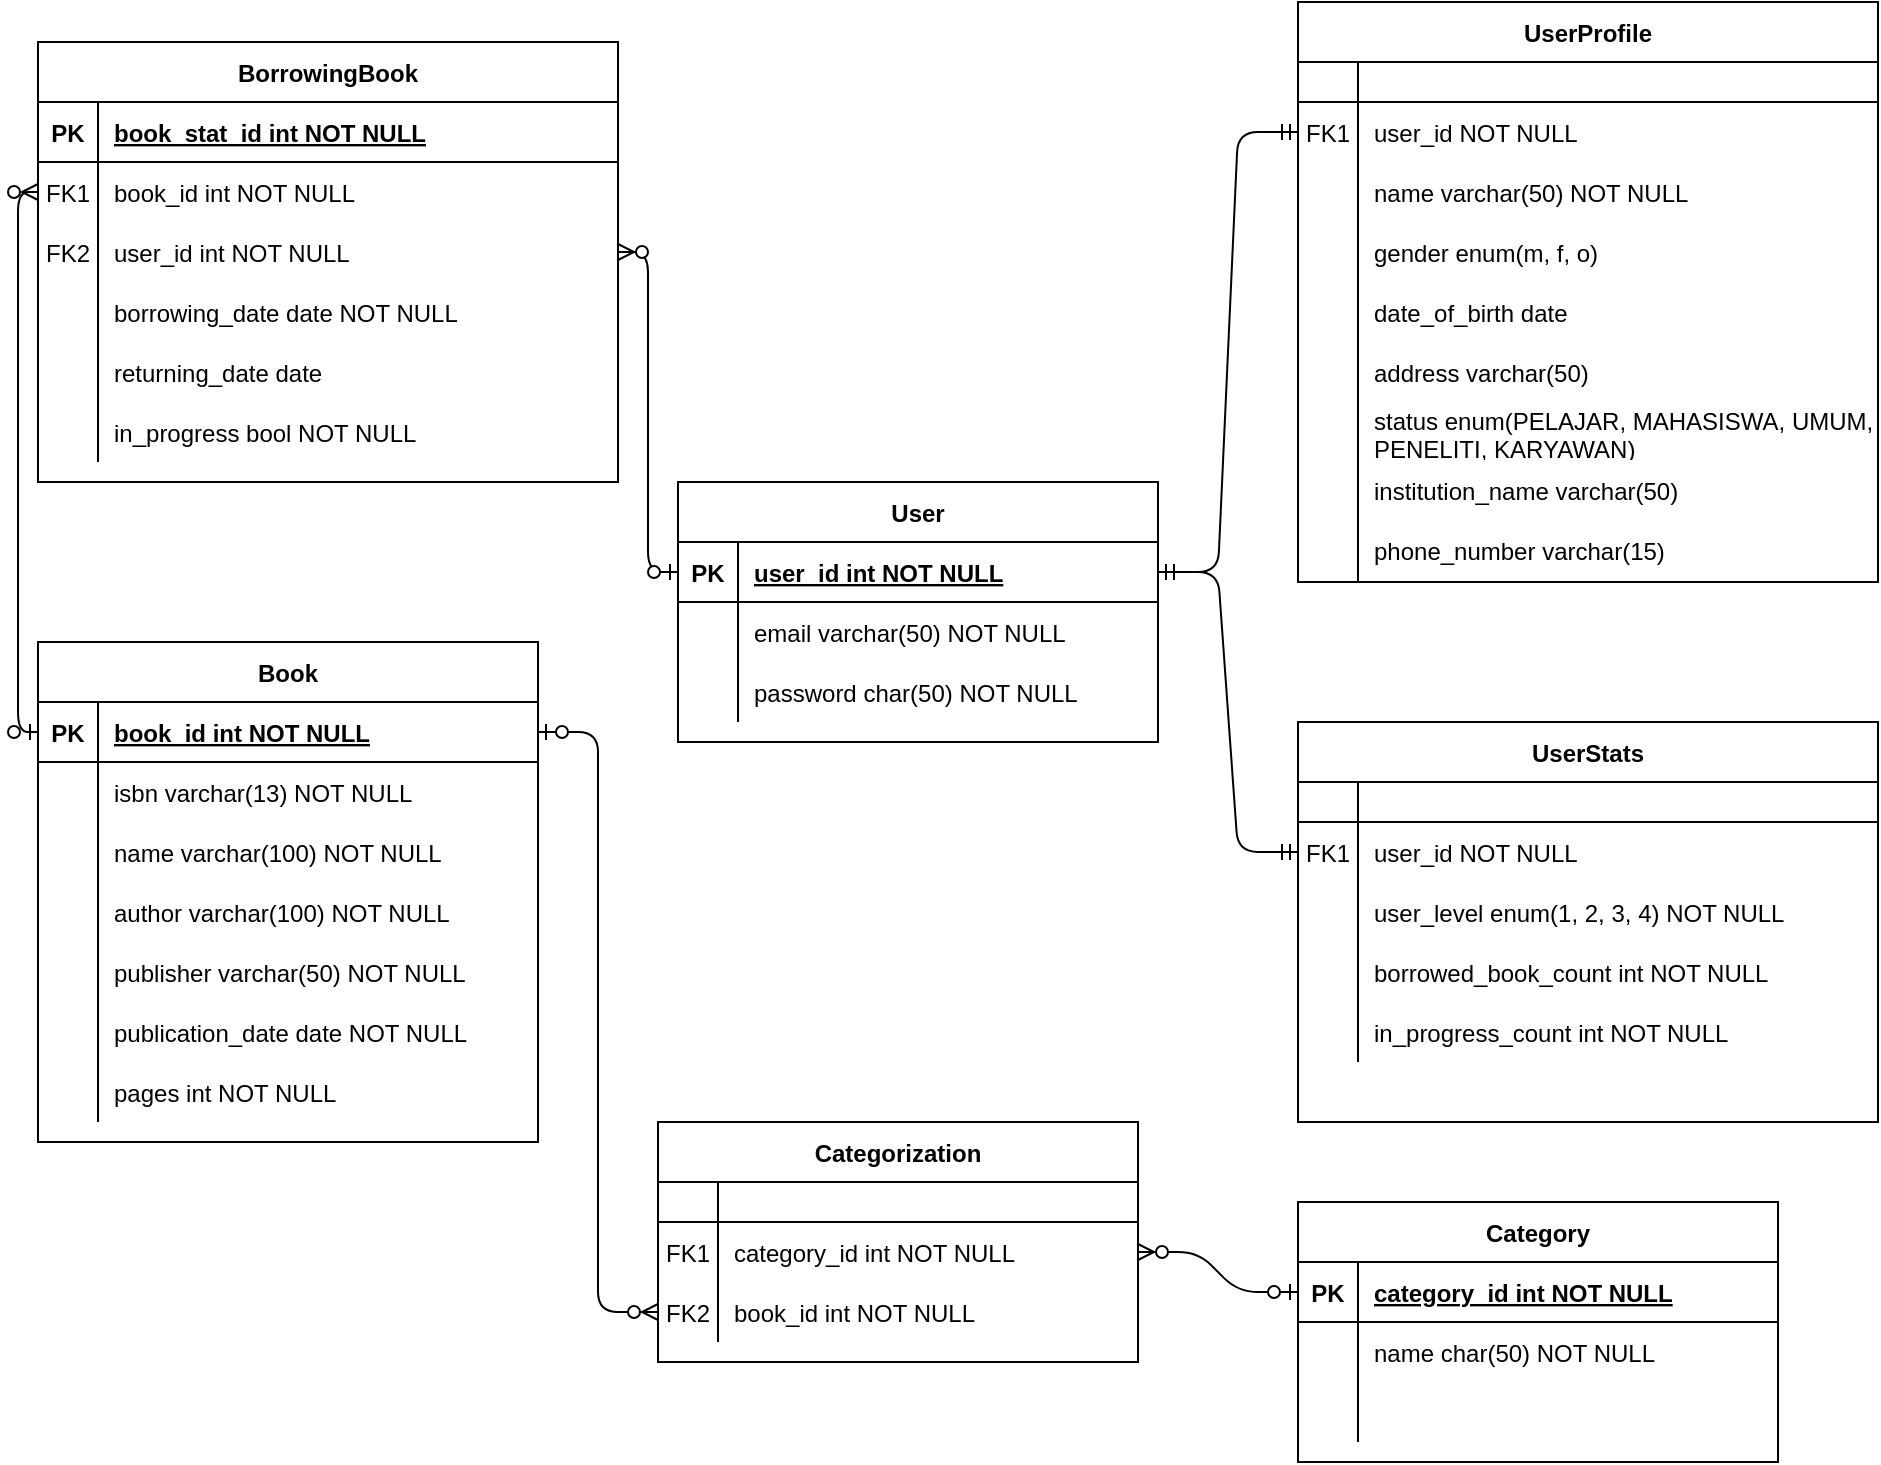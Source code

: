 <mxfile version="15.4.0" type="device"><diagram id="R2lEEEUBdFMjLlhIrx00" name="Page-1"><mxGraphModel dx="1150" dy="853" grid="1" gridSize="10" guides="1" tooltips="1" connect="1" arrows="1" fold="1" page="1" pageScale="1" pageWidth="850" pageHeight="1100" math="0" shadow="0" extFonts="Permanent Marker^https://fonts.googleapis.com/css?family=Permanent+Marker"><root><mxCell id="0"/><mxCell id="1" parent="0"/><mxCell id="C-vyLk0tnHw3VtMMgP7b-2" value="Book" style="shape=table;startSize=30;container=1;collapsible=1;childLayout=tableLayout;fixedRows=1;rowLines=0;fontStyle=1;align=center;resizeLast=1;" parent="1" vertex="1"><mxGeometry x="50" y="360" width="250" height="250" as="geometry"/></mxCell><mxCell id="C-vyLk0tnHw3VtMMgP7b-3" value="" style="shape=partialRectangle;collapsible=0;dropTarget=0;pointerEvents=0;fillColor=none;points=[[0,0.5],[1,0.5]];portConstraint=eastwest;top=0;left=0;right=0;bottom=1;" parent="C-vyLk0tnHw3VtMMgP7b-2" vertex="1"><mxGeometry y="30" width="250" height="30" as="geometry"/></mxCell><mxCell id="C-vyLk0tnHw3VtMMgP7b-4" value="PK" style="shape=partialRectangle;overflow=hidden;connectable=0;fillColor=none;top=0;left=0;bottom=0;right=0;fontStyle=1;" parent="C-vyLk0tnHw3VtMMgP7b-3" vertex="1"><mxGeometry width="30" height="30" as="geometry"/></mxCell><mxCell id="C-vyLk0tnHw3VtMMgP7b-5" value="book_id int NOT NULL " style="shape=partialRectangle;overflow=hidden;connectable=0;fillColor=none;top=0;left=0;bottom=0;right=0;align=left;spacingLeft=6;fontStyle=5;" parent="C-vyLk0tnHw3VtMMgP7b-3" vertex="1"><mxGeometry x="30" width="220" height="30" as="geometry"/></mxCell><mxCell id="C-vyLk0tnHw3VtMMgP7b-6" value="" style="shape=partialRectangle;collapsible=0;dropTarget=0;pointerEvents=0;fillColor=none;points=[[0,0.5],[1,0.5]];portConstraint=eastwest;top=0;left=0;right=0;bottom=0;" parent="C-vyLk0tnHw3VtMMgP7b-2" vertex="1"><mxGeometry y="60" width="250" height="30" as="geometry"/></mxCell><mxCell id="C-vyLk0tnHw3VtMMgP7b-7" value="" style="shape=partialRectangle;overflow=hidden;connectable=0;fillColor=none;top=0;left=0;bottom=0;right=0;" parent="C-vyLk0tnHw3VtMMgP7b-6" vertex="1"><mxGeometry width="30" height="30" as="geometry"/></mxCell><mxCell id="C-vyLk0tnHw3VtMMgP7b-8" value="isbn varchar(13) NOT NULL" style="shape=partialRectangle;overflow=hidden;connectable=0;fillColor=none;top=0;left=0;bottom=0;right=0;align=left;spacingLeft=6;" parent="C-vyLk0tnHw3VtMMgP7b-6" vertex="1"><mxGeometry x="30" width="220" height="30" as="geometry"/></mxCell><mxCell id="C-vyLk0tnHw3VtMMgP7b-9" value="" style="shape=partialRectangle;collapsible=0;dropTarget=0;pointerEvents=0;fillColor=none;points=[[0,0.5],[1,0.5]];portConstraint=eastwest;top=0;left=0;right=0;bottom=0;" parent="C-vyLk0tnHw3VtMMgP7b-2" vertex="1"><mxGeometry y="90" width="250" height="30" as="geometry"/></mxCell><mxCell id="C-vyLk0tnHw3VtMMgP7b-10" value="" style="shape=partialRectangle;overflow=hidden;connectable=0;fillColor=none;top=0;left=0;bottom=0;right=0;" parent="C-vyLk0tnHw3VtMMgP7b-9" vertex="1"><mxGeometry width="30" height="30" as="geometry"/></mxCell><mxCell id="C-vyLk0tnHw3VtMMgP7b-11" value="name varchar(100) NOT NULL" style="shape=partialRectangle;overflow=hidden;connectable=0;fillColor=none;top=0;left=0;bottom=0;right=0;align=left;spacingLeft=6;" parent="C-vyLk0tnHw3VtMMgP7b-9" vertex="1"><mxGeometry x="30" width="220" height="30" as="geometry"/></mxCell><mxCell id="uxyhOm8NF-rPEMLuehHi-76" value="" style="shape=partialRectangle;collapsible=0;dropTarget=0;pointerEvents=0;fillColor=none;points=[[0,0.5],[1,0.5]];portConstraint=eastwest;top=0;left=0;right=0;bottom=0;" parent="C-vyLk0tnHw3VtMMgP7b-2" vertex="1"><mxGeometry y="120" width="250" height="30" as="geometry"/></mxCell><mxCell id="uxyhOm8NF-rPEMLuehHi-77" value="" style="shape=partialRectangle;overflow=hidden;connectable=0;fillColor=none;top=0;left=0;bottom=0;right=0;" parent="uxyhOm8NF-rPEMLuehHi-76" vertex="1"><mxGeometry width="30" height="30" as="geometry"/></mxCell><mxCell id="uxyhOm8NF-rPEMLuehHi-78" value="author varchar(100) NOT NULL" style="shape=partialRectangle;overflow=hidden;connectable=0;fillColor=none;top=0;left=0;bottom=0;right=0;align=left;spacingLeft=6;" parent="uxyhOm8NF-rPEMLuehHi-76" vertex="1"><mxGeometry x="30" width="220" height="30" as="geometry"/></mxCell><mxCell id="uxyhOm8NF-rPEMLuehHi-79" value="" style="shape=partialRectangle;collapsible=0;dropTarget=0;pointerEvents=0;fillColor=none;points=[[0,0.5],[1,0.5]];portConstraint=eastwest;top=0;left=0;right=0;bottom=0;" parent="C-vyLk0tnHw3VtMMgP7b-2" vertex="1"><mxGeometry y="150" width="250" height="30" as="geometry"/></mxCell><mxCell id="uxyhOm8NF-rPEMLuehHi-80" value="" style="shape=partialRectangle;overflow=hidden;connectable=0;fillColor=none;top=0;left=0;bottom=0;right=0;" parent="uxyhOm8NF-rPEMLuehHi-79" vertex="1"><mxGeometry width="30" height="30" as="geometry"/></mxCell><mxCell id="uxyhOm8NF-rPEMLuehHi-81" value="publisher varchar(50) NOT NULL" style="shape=partialRectangle;overflow=hidden;connectable=0;fillColor=none;top=0;left=0;bottom=0;right=0;align=left;spacingLeft=6;" parent="uxyhOm8NF-rPEMLuehHi-79" vertex="1"><mxGeometry x="30" width="220" height="30" as="geometry"/></mxCell><mxCell id="uxyhOm8NF-rPEMLuehHi-82" value="" style="shape=partialRectangle;collapsible=0;dropTarget=0;pointerEvents=0;fillColor=none;points=[[0,0.5],[1,0.5]];portConstraint=eastwest;top=0;left=0;right=0;bottom=0;" parent="C-vyLk0tnHw3VtMMgP7b-2" vertex="1"><mxGeometry y="180" width="250" height="30" as="geometry"/></mxCell><mxCell id="uxyhOm8NF-rPEMLuehHi-83" value="" style="shape=partialRectangle;overflow=hidden;connectable=0;fillColor=none;top=0;left=0;bottom=0;right=0;" parent="uxyhOm8NF-rPEMLuehHi-82" vertex="1"><mxGeometry width="30" height="30" as="geometry"/></mxCell><mxCell id="uxyhOm8NF-rPEMLuehHi-84" value="publication_date date NOT NULL" style="shape=partialRectangle;overflow=hidden;connectable=0;fillColor=none;top=0;left=0;bottom=0;right=0;align=left;spacingLeft=6;" parent="uxyhOm8NF-rPEMLuehHi-82" vertex="1"><mxGeometry x="30" width="220" height="30" as="geometry"/></mxCell><mxCell id="uxyhOm8NF-rPEMLuehHi-85" value="" style="shape=partialRectangle;collapsible=0;dropTarget=0;pointerEvents=0;fillColor=none;points=[[0,0.5],[1,0.5]];portConstraint=eastwest;top=0;left=0;right=0;bottom=0;" parent="C-vyLk0tnHw3VtMMgP7b-2" vertex="1"><mxGeometry y="210" width="250" height="30" as="geometry"/></mxCell><mxCell id="uxyhOm8NF-rPEMLuehHi-86" value="" style="shape=partialRectangle;overflow=hidden;connectable=0;fillColor=none;top=0;left=0;bottom=0;right=0;" parent="uxyhOm8NF-rPEMLuehHi-85" vertex="1"><mxGeometry width="30" height="30" as="geometry"/></mxCell><mxCell id="uxyhOm8NF-rPEMLuehHi-87" value="pages int NOT NULL" style="shape=partialRectangle;overflow=hidden;connectable=0;fillColor=none;top=0;left=0;bottom=0;right=0;align=left;spacingLeft=6;" parent="uxyhOm8NF-rPEMLuehHi-85" vertex="1"><mxGeometry x="30" width="220" height="30" as="geometry"/></mxCell><mxCell id="C-vyLk0tnHw3VtMMgP7b-23" value="UserProfile" style="shape=table;startSize=30;container=1;collapsible=1;childLayout=tableLayout;fixedRows=1;rowLines=0;fontStyle=1;align=center;resizeLast=1;" parent="1" vertex="1"><mxGeometry x="680" y="40" width="290" height="290" as="geometry"/></mxCell><mxCell id="C-vyLk0tnHw3VtMMgP7b-24" value="" style="shape=partialRectangle;collapsible=0;dropTarget=0;pointerEvents=0;fillColor=none;points=[[0,0.5],[1,0.5]];portConstraint=eastwest;top=0;left=0;right=0;bottom=1;" parent="C-vyLk0tnHw3VtMMgP7b-23" vertex="1"><mxGeometry y="30" width="290" height="20" as="geometry"/></mxCell><mxCell id="C-vyLk0tnHw3VtMMgP7b-25" value="" style="shape=partialRectangle;overflow=hidden;connectable=0;fillColor=none;top=0;left=0;bottom=0;right=0;fontStyle=1;" parent="C-vyLk0tnHw3VtMMgP7b-24" vertex="1"><mxGeometry width="30" height="20" as="geometry"/></mxCell><mxCell id="C-vyLk0tnHw3VtMMgP7b-26" value="" style="shape=partialRectangle;overflow=hidden;connectable=0;fillColor=none;top=0;left=0;bottom=0;right=0;align=left;spacingLeft=6;fontStyle=5;shadow=0;" parent="C-vyLk0tnHw3VtMMgP7b-24" vertex="1"><mxGeometry x="30" width="260" height="20" as="geometry"/></mxCell><mxCell id="uxyhOm8NF-rPEMLuehHi-24" value="" style="shape=partialRectangle;collapsible=0;dropTarget=0;pointerEvents=0;fillColor=none;points=[[0,0.5],[1,0.5]];portConstraint=eastwest;top=0;left=0;right=0;bottom=0;" parent="C-vyLk0tnHw3VtMMgP7b-23" vertex="1"><mxGeometry y="50" width="290" height="30" as="geometry"/></mxCell><mxCell id="uxyhOm8NF-rPEMLuehHi-25" value="FK1" style="shape=partialRectangle;overflow=hidden;connectable=0;fillColor=none;top=0;left=0;bottom=0;right=0;" parent="uxyhOm8NF-rPEMLuehHi-24" vertex="1"><mxGeometry width="30" height="30" as="geometry"/></mxCell><mxCell id="uxyhOm8NF-rPEMLuehHi-26" value="user_id NOT NULL" style="shape=partialRectangle;overflow=hidden;connectable=0;fillColor=none;top=0;left=0;bottom=0;right=0;align=left;spacingLeft=6;" parent="uxyhOm8NF-rPEMLuehHi-24" vertex="1"><mxGeometry x="30" width="260" height="30" as="geometry"/></mxCell><mxCell id="C-vyLk0tnHw3VtMMgP7b-27" value="" style="shape=partialRectangle;collapsible=0;dropTarget=0;pointerEvents=0;fillColor=none;points=[[0,0.5],[1,0.5]];portConstraint=eastwest;top=0;left=0;right=0;bottom=0;" parent="C-vyLk0tnHw3VtMMgP7b-23" vertex="1"><mxGeometry y="80" width="290" height="30" as="geometry"/></mxCell><mxCell id="C-vyLk0tnHw3VtMMgP7b-28" value="" style="shape=partialRectangle;overflow=hidden;connectable=0;fillColor=none;top=0;left=0;bottom=0;right=0;" parent="C-vyLk0tnHw3VtMMgP7b-27" vertex="1"><mxGeometry width="30" height="30" as="geometry"/></mxCell><mxCell id="C-vyLk0tnHw3VtMMgP7b-29" value="name varchar(50) NOT NULL" style="shape=partialRectangle;overflow=hidden;connectable=0;fillColor=none;top=0;left=0;bottom=0;right=0;align=left;spacingLeft=6;" parent="C-vyLk0tnHw3VtMMgP7b-27" vertex="1"><mxGeometry x="30" width="260" height="30" as="geometry"/></mxCell><mxCell id="uxyhOm8NF-rPEMLuehHi-1" value="" style="shape=partialRectangle;collapsible=0;dropTarget=0;pointerEvents=0;fillColor=none;points=[[0,0.5],[1,0.5]];portConstraint=eastwest;top=0;left=0;right=0;bottom=0;" parent="C-vyLk0tnHw3VtMMgP7b-23" vertex="1"><mxGeometry y="110" width="290" height="30" as="geometry"/></mxCell><mxCell id="uxyhOm8NF-rPEMLuehHi-2" value="" style="shape=partialRectangle;overflow=hidden;connectable=0;fillColor=none;top=0;left=0;bottom=0;right=0;" parent="uxyhOm8NF-rPEMLuehHi-1" vertex="1"><mxGeometry width="30" height="30" as="geometry"/></mxCell><mxCell id="uxyhOm8NF-rPEMLuehHi-3" value="gender enum(m, f, o)" style="shape=partialRectangle;overflow=hidden;connectable=0;fillColor=none;top=0;left=0;bottom=0;right=0;align=left;spacingLeft=6;" parent="uxyhOm8NF-rPEMLuehHi-1" vertex="1"><mxGeometry x="30" width="260" height="30" as="geometry"/></mxCell><mxCell id="uxyhOm8NF-rPEMLuehHi-27" value="" style="shape=partialRectangle;collapsible=0;dropTarget=0;pointerEvents=0;fillColor=none;points=[[0,0.5],[1,0.5]];portConstraint=eastwest;top=0;left=0;right=0;bottom=0;" parent="C-vyLk0tnHw3VtMMgP7b-23" vertex="1"><mxGeometry y="140" width="290" height="30" as="geometry"/></mxCell><mxCell id="uxyhOm8NF-rPEMLuehHi-28" value="" style="shape=partialRectangle;overflow=hidden;connectable=0;fillColor=none;top=0;left=0;bottom=0;right=0;" parent="uxyhOm8NF-rPEMLuehHi-27" vertex="1"><mxGeometry width="30" height="30" as="geometry"/></mxCell><mxCell id="uxyhOm8NF-rPEMLuehHi-29" value="date_of_birth date" style="shape=partialRectangle;overflow=hidden;connectable=0;fillColor=none;top=0;left=0;bottom=0;right=0;align=left;spacingLeft=6;" parent="uxyhOm8NF-rPEMLuehHi-27" vertex="1"><mxGeometry x="30" width="260" height="30" as="geometry"/></mxCell><mxCell id="uxyhOm8NF-rPEMLuehHi-30" value="" style="shape=partialRectangle;collapsible=0;dropTarget=0;pointerEvents=0;fillColor=none;points=[[0,0.5],[1,0.5]];portConstraint=eastwest;top=0;left=0;right=0;bottom=0;" parent="C-vyLk0tnHw3VtMMgP7b-23" vertex="1"><mxGeometry y="170" width="290" height="30" as="geometry"/></mxCell><mxCell id="uxyhOm8NF-rPEMLuehHi-31" value="" style="shape=partialRectangle;overflow=hidden;connectable=0;fillColor=none;top=0;left=0;bottom=0;right=0;" parent="uxyhOm8NF-rPEMLuehHi-30" vertex="1"><mxGeometry width="30" height="30" as="geometry"/></mxCell><mxCell id="uxyhOm8NF-rPEMLuehHi-32" value="address varchar(50)" style="shape=partialRectangle;overflow=hidden;connectable=0;fillColor=none;top=0;left=0;bottom=0;right=0;align=left;spacingLeft=6;" parent="uxyhOm8NF-rPEMLuehHi-30" vertex="1"><mxGeometry x="30" width="260" height="30" as="geometry"/></mxCell><mxCell id="hmpjGtrumHLrnvDouR7j-2" value="" style="shape=partialRectangle;collapsible=0;dropTarget=0;pointerEvents=0;fillColor=none;points=[[0,0.5],[1,0.5]];portConstraint=eastwest;top=0;left=0;right=0;bottom=0;" parent="C-vyLk0tnHw3VtMMgP7b-23" vertex="1"><mxGeometry y="200" width="290" height="30" as="geometry"/></mxCell><mxCell id="hmpjGtrumHLrnvDouR7j-3" value="" style="shape=partialRectangle;overflow=hidden;connectable=0;fillColor=none;top=0;left=0;bottom=0;right=0;" parent="hmpjGtrumHLrnvDouR7j-2" vertex="1"><mxGeometry width="30" height="30" as="geometry"/></mxCell><mxCell id="hmpjGtrumHLrnvDouR7j-4" value="status enum(PELAJAR, MAHASISWA, UMUM, PENELITI, KARYAWAN)" style="shape=partialRectangle;overflow=hidden;connectable=0;fillColor=none;top=0;left=0;bottom=0;right=0;align=left;spacingLeft=6;whiteSpace=wrap;" parent="hmpjGtrumHLrnvDouR7j-2" vertex="1"><mxGeometry x="30" width="260" height="30" as="geometry"/></mxCell><mxCell id="hmpjGtrumHLrnvDouR7j-5" value="" style="shape=partialRectangle;collapsible=0;dropTarget=0;pointerEvents=0;fillColor=none;points=[[0,0.5],[1,0.5]];portConstraint=eastwest;top=0;left=0;right=0;bottom=0;" parent="C-vyLk0tnHw3VtMMgP7b-23" vertex="1"><mxGeometry y="230" width="290" height="30" as="geometry"/></mxCell><mxCell id="hmpjGtrumHLrnvDouR7j-6" value="" style="shape=partialRectangle;overflow=hidden;connectable=0;fillColor=none;top=0;left=0;bottom=0;right=0;" parent="hmpjGtrumHLrnvDouR7j-5" vertex="1"><mxGeometry width="30" height="30" as="geometry"/></mxCell><mxCell id="hmpjGtrumHLrnvDouR7j-7" value="institution_name varchar(50)" style="shape=partialRectangle;overflow=hidden;connectable=0;fillColor=none;top=0;left=0;bottom=0;right=0;align=left;spacingLeft=6;whiteSpace=wrap;" parent="hmpjGtrumHLrnvDouR7j-5" vertex="1"><mxGeometry x="30" width="260" height="30" as="geometry"/></mxCell><mxCell id="hmpjGtrumHLrnvDouR7j-8" value="" style="shape=partialRectangle;collapsible=0;dropTarget=0;pointerEvents=0;fillColor=none;points=[[0,0.5],[1,0.5]];portConstraint=eastwest;top=0;left=0;right=0;bottom=0;" parent="C-vyLk0tnHw3VtMMgP7b-23" vertex="1"><mxGeometry y="260" width="290" height="30" as="geometry"/></mxCell><mxCell id="hmpjGtrumHLrnvDouR7j-9" value="" style="shape=partialRectangle;overflow=hidden;connectable=0;fillColor=none;top=0;left=0;bottom=0;right=0;" parent="hmpjGtrumHLrnvDouR7j-8" vertex="1"><mxGeometry width="30" height="30" as="geometry"/></mxCell><mxCell id="hmpjGtrumHLrnvDouR7j-10" value="phone_number varchar(15)" style="shape=partialRectangle;overflow=hidden;connectable=0;fillColor=none;top=0;left=0;bottom=0;right=0;align=left;spacingLeft=6;whiteSpace=wrap;" parent="hmpjGtrumHLrnvDouR7j-8" vertex="1"><mxGeometry x="30" width="260" height="30" as="geometry"/></mxCell><mxCell id="uxyhOm8NF-rPEMLuehHi-4" value="UserStats" style="shape=table;startSize=30;container=1;collapsible=1;childLayout=tableLayout;fixedRows=1;rowLines=0;fontStyle=1;align=center;resizeLast=1;" parent="1" vertex="1"><mxGeometry x="680" y="400" width="290" height="200" as="geometry"/></mxCell><mxCell id="uxyhOm8NF-rPEMLuehHi-5" value="" style="shape=partialRectangle;collapsible=0;dropTarget=0;pointerEvents=0;fillColor=none;points=[[0,0.5],[1,0.5]];portConstraint=eastwest;top=0;left=0;right=0;bottom=1;" parent="uxyhOm8NF-rPEMLuehHi-4" vertex="1"><mxGeometry y="30" width="290" height="20" as="geometry"/></mxCell><mxCell id="uxyhOm8NF-rPEMLuehHi-6" value="" style="shape=partialRectangle;overflow=hidden;connectable=0;fillColor=none;top=0;left=0;bottom=0;right=0;fontStyle=1;" parent="uxyhOm8NF-rPEMLuehHi-5" vertex="1"><mxGeometry width="30" height="20" as="geometry"><mxRectangle width="30" height="20" as="alternateBounds"/></mxGeometry></mxCell><mxCell id="uxyhOm8NF-rPEMLuehHi-7" value="" style="shape=partialRectangle;overflow=hidden;connectable=0;fillColor=none;top=0;left=0;bottom=0;right=0;align=left;spacingLeft=6;fontStyle=5;" parent="uxyhOm8NF-rPEMLuehHi-5" vertex="1"><mxGeometry x="30" width="260" height="20" as="geometry"><mxRectangle width="260" height="20" as="alternateBounds"/></mxGeometry></mxCell><mxCell id="uxyhOm8NF-rPEMLuehHi-39" value="" style="shape=partialRectangle;collapsible=0;dropTarget=0;pointerEvents=0;fillColor=none;points=[[0,0.5],[1,0.5]];portConstraint=eastwest;top=0;left=0;right=0;bottom=0;" parent="uxyhOm8NF-rPEMLuehHi-4" vertex="1"><mxGeometry y="50" width="290" height="30" as="geometry"/></mxCell><mxCell id="uxyhOm8NF-rPEMLuehHi-40" value="FK1" style="shape=partialRectangle;overflow=hidden;connectable=0;fillColor=none;top=0;left=0;bottom=0;right=0;" parent="uxyhOm8NF-rPEMLuehHi-39" vertex="1"><mxGeometry width="30" height="30" as="geometry"><mxRectangle width="30" height="30" as="alternateBounds"/></mxGeometry></mxCell><mxCell id="uxyhOm8NF-rPEMLuehHi-41" value="user_id NOT NULL" style="shape=partialRectangle;overflow=hidden;connectable=0;fillColor=none;top=0;left=0;bottom=0;right=0;align=left;spacingLeft=6;" parent="uxyhOm8NF-rPEMLuehHi-39" vertex="1"><mxGeometry x="30" width="260" height="30" as="geometry"><mxRectangle width="260" height="30" as="alternateBounds"/></mxGeometry></mxCell><mxCell id="uxyhOm8NF-rPEMLuehHi-11" value="" style="shape=partialRectangle;collapsible=0;dropTarget=0;pointerEvents=0;fillColor=none;points=[[0,0.5],[1,0.5]];portConstraint=eastwest;top=0;left=0;right=0;bottom=0;" parent="uxyhOm8NF-rPEMLuehHi-4" vertex="1"><mxGeometry y="80" width="290" height="30" as="geometry"/></mxCell><mxCell id="uxyhOm8NF-rPEMLuehHi-12" value="" style="shape=partialRectangle;overflow=hidden;connectable=0;fillColor=none;top=0;left=0;bottom=0;right=0;" parent="uxyhOm8NF-rPEMLuehHi-11" vertex="1"><mxGeometry width="30" height="30" as="geometry"><mxRectangle width="30" height="30" as="alternateBounds"/></mxGeometry></mxCell><mxCell id="uxyhOm8NF-rPEMLuehHi-13" value="user_level enum(1, 2, 3, 4) NOT NULL" style="shape=partialRectangle;overflow=hidden;connectable=0;fillColor=none;top=0;left=0;bottom=0;right=0;align=left;spacingLeft=6;" parent="uxyhOm8NF-rPEMLuehHi-11" vertex="1"><mxGeometry x="30" width="260" height="30" as="geometry"><mxRectangle width="260" height="30" as="alternateBounds"/></mxGeometry></mxCell><mxCell id="uxyhOm8NF-rPEMLuehHi-42" value="" style="shape=partialRectangle;collapsible=0;dropTarget=0;pointerEvents=0;fillColor=none;points=[[0,0.5],[1,0.5]];portConstraint=eastwest;top=0;left=0;right=0;bottom=0;" parent="uxyhOm8NF-rPEMLuehHi-4" vertex="1"><mxGeometry y="110" width="290" height="30" as="geometry"/></mxCell><mxCell id="uxyhOm8NF-rPEMLuehHi-43" value="" style="shape=partialRectangle;overflow=hidden;connectable=0;fillColor=none;top=0;left=0;bottom=0;right=0;" parent="uxyhOm8NF-rPEMLuehHi-42" vertex="1"><mxGeometry width="30" height="30" as="geometry"><mxRectangle width="30" height="30" as="alternateBounds"/></mxGeometry></mxCell><mxCell id="uxyhOm8NF-rPEMLuehHi-44" value="borrowed_book_count int NOT NULL" style="shape=partialRectangle;overflow=hidden;connectable=0;fillColor=none;top=0;left=0;bottom=0;right=0;align=left;spacingLeft=6;" parent="uxyhOm8NF-rPEMLuehHi-42" vertex="1"><mxGeometry x="30" width="260" height="30" as="geometry"><mxRectangle width="260" height="30" as="alternateBounds"/></mxGeometry></mxCell><mxCell id="kzhQnNyP81As8P9qI8S0-5" value="" style="shape=partialRectangle;collapsible=0;dropTarget=0;pointerEvents=0;fillColor=none;points=[[0,0.5],[1,0.5]];portConstraint=eastwest;top=0;left=0;right=0;bottom=0;" vertex="1" parent="uxyhOm8NF-rPEMLuehHi-4"><mxGeometry y="140" width="290" height="30" as="geometry"/></mxCell><mxCell id="kzhQnNyP81As8P9qI8S0-6" value="" style="shape=partialRectangle;overflow=hidden;connectable=0;fillColor=none;top=0;left=0;bottom=0;right=0;" vertex="1" parent="kzhQnNyP81As8P9qI8S0-5"><mxGeometry width="30" height="30" as="geometry"><mxRectangle width="30" height="30" as="alternateBounds"/></mxGeometry></mxCell><mxCell id="kzhQnNyP81As8P9qI8S0-7" value="in_progress_count int NOT NULL" style="shape=partialRectangle;overflow=hidden;connectable=0;fillColor=none;top=0;left=0;bottom=0;right=0;align=left;spacingLeft=6;" vertex="1" parent="kzhQnNyP81As8P9qI8S0-5"><mxGeometry x="30" width="260" height="30" as="geometry"><mxRectangle width="260" height="30" as="alternateBounds"/></mxGeometry></mxCell><mxCell id="uxyhOm8NF-rPEMLuehHi-14" value="User" style="shape=table;startSize=30;container=1;collapsible=1;childLayout=tableLayout;fixedRows=1;rowLines=0;fontStyle=1;align=center;resizeLast=1;" parent="1" vertex="1"><mxGeometry x="370" y="280" width="240" height="130" as="geometry"/></mxCell><mxCell id="uxyhOm8NF-rPEMLuehHi-15" value="" style="shape=partialRectangle;collapsible=0;dropTarget=0;pointerEvents=0;fillColor=none;points=[[0,0.5],[1,0.5]];portConstraint=eastwest;top=0;left=0;right=0;bottom=1;" parent="uxyhOm8NF-rPEMLuehHi-14" vertex="1"><mxGeometry y="30" width="240" height="30" as="geometry"/></mxCell><mxCell id="uxyhOm8NF-rPEMLuehHi-16" value="PK" style="shape=partialRectangle;overflow=hidden;connectable=0;fillColor=none;top=0;left=0;bottom=0;right=0;fontStyle=1;" parent="uxyhOm8NF-rPEMLuehHi-15" vertex="1"><mxGeometry width="30" height="30" as="geometry"/></mxCell><mxCell id="uxyhOm8NF-rPEMLuehHi-17" value="user_id int NOT NULL " style="shape=partialRectangle;overflow=hidden;connectable=0;fillColor=none;top=0;left=0;bottom=0;right=0;align=left;spacingLeft=6;fontStyle=5;" parent="uxyhOm8NF-rPEMLuehHi-15" vertex="1"><mxGeometry x="30" width="210" height="30" as="geometry"/></mxCell><mxCell id="uxyhOm8NF-rPEMLuehHi-18" value="" style="shape=partialRectangle;collapsible=0;dropTarget=0;pointerEvents=0;fillColor=none;points=[[0,0.5],[1,0.5]];portConstraint=eastwest;top=0;left=0;right=0;bottom=0;" parent="uxyhOm8NF-rPEMLuehHi-14" vertex="1"><mxGeometry y="60" width="240" height="30" as="geometry"/></mxCell><mxCell id="uxyhOm8NF-rPEMLuehHi-19" value="" style="shape=partialRectangle;overflow=hidden;connectable=0;fillColor=none;top=0;left=0;bottom=0;right=0;" parent="uxyhOm8NF-rPEMLuehHi-18" vertex="1"><mxGeometry width="30" height="30" as="geometry"/></mxCell><mxCell id="uxyhOm8NF-rPEMLuehHi-20" value="email varchar(50) NOT NULL" style="shape=partialRectangle;overflow=hidden;connectable=0;fillColor=none;top=0;left=0;bottom=0;right=0;align=left;spacingLeft=6;" parent="uxyhOm8NF-rPEMLuehHi-18" vertex="1"><mxGeometry x="30" width="210" height="30" as="geometry"/></mxCell><mxCell id="uxyhOm8NF-rPEMLuehHi-21" value="" style="shape=partialRectangle;collapsible=0;dropTarget=0;pointerEvents=0;fillColor=none;points=[[0,0.5],[1,0.5]];portConstraint=eastwest;top=0;left=0;right=0;bottom=0;" parent="uxyhOm8NF-rPEMLuehHi-14" vertex="1"><mxGeometry y="90" width="240" height="30" as="geometry"/></mxCell><mxCell id="uxyhOm8NF-rPEMLuehHi-22" value="" style="shape=partialRectangle;overflow=hidden;connectable=0;fillColor=none;top=0;left=0;bottom=0;right=0;" parent="uxyhOm8NF-rPEMLuehHi-21" vertex="1"><mxGeometry width="30" height="30" as="geometry"/></mxCell><mxCell id="uxyhOm8NF-rPEMLuehHi-23" value="password char(50) NOT NULL" style="shape=partialRectangle;overflow=hidden;connectable=0;fillColor=none;top=0;left=0;bottom=0;right=0;align=left;spacingLeft=6;" parent="uxyhOm8NF-rPEMLuehHi-21" vertex="1"><mxGeometry x="30" width="210" height="30" as="geometry"/></mxCell><mxCell id="uxyhOm8NF-rPEMLuehHi-45" value="BorrowingBook" style="shape=table;startSize=30;container=1;collapsible=1;childLayout=tableLayout;fixedRows=1;rowLines=0;fontStyle=1;align=center;resizeLast=1;" parent="1" vertex="1"><mxGeometry x="50" y="60" width="290" height="220" as="geometry"/></mxCell><mxCell id="uxyhOm8NF-rPEMLuehHi-46" value="" style="shape=partialRectangle;collapsible=0;dropTarget=0;pointerEvents=0;fillColor=none;points=[[0,0.5],[1,0.5]];portConstraint=eastwest;top=0;left=0;right=0;bottom=1;" parent="uxyhOm8NF-rPEMLuehHi-45" vertex="1"><mxGeometry y="30" width="290" height="30" as="geometry"/></mxCell><mxCell id="uxyhOm8NF-rPEMLuehHi-47" value="PK" style="shape=partialRectangle;overflow=hidden;connectable=0;fillColor=none;top=0;left=0;bottom=0;right=0;fontStyle=1;" parent="uxyhOm8NF-rPEMLuehHi-46" vertex="1"><mxGeometry width="30" height="30" as="geometry"><mxRectangle width="30" height="30" as="alternateBounds"/></mxGeometry></mxCell><mxCell id="uxyhOm8NF-rPEMLuehHi-48" value="book_stat_id int NOT NULL" style="shape=partialRectangle;overflow=hidden;connectable=0;fillColor=none;top=0;left=0;bottom=0;right=0;align=left;spacingLeft=6;fontStyle=5;" parent="uxyhOm8NF-rPEMLuehHi-46" vertex="1"><mxGeometry x="30" width="260" height="30" as="geometry"><mxRectangle width="260" height="30" as="alternateBounds"/></mxGeometry></mxCell><mxCell id="uxyhOm8NF-rPEMLuehHi-49" value="" style="shape=partialRectangle;collapsible=0;dropTarget=0;pointerEvents=0;fillColor=none;points=[[0,0.5],[1,0.5]];portConstraint=eastwest;top=0;left=0;right=0;bottom=0;" parent="uxyhOm8NF-rPEMLuehHi-45" vertex="1"><mxGeometry y="60" width="290" height="30" as="geometry"/></mxCell><mxCell id="uxyhOm8NF-rPEMLuehHi-50" value="FK1" style="shape=partialRectangle;overflow=hidden;connectable=0;fillColor=none;top=0;left=0;bottom=0;right=0;" parent="uxyhOm8NF-rPEMLuehHi-49" vertex="1"><mxGeometry width="30" height="30" as="geometry"><mxRectangle width="30" height="30" as="alternateBounds"/></mxGeometry></mxCell><mxCell id="uxyhOm8NF-rPEMLuehHi-51" value="book_id int NOT NULL" style="shape=partialRectangle;overflow=hidden;connectable=0;fillColor=none;top=0;left=0;bottom=0;right=0;align=left;spacingLeft=6;" parent="uxyhOm8NF-rPEMLuehHi-49" vertex="1"><mxGeometry x="30" width="260" height="30" as="geometry"><mxRectangle width="260" height="30" as="alternateBounds"/></mxGeometry></mxCell><mxCell id="uxyhOm8NF-rPEMLuehHi-52" value="" style="shape=partialRectangle;collapsible=0;dropTarget=0;pointerEvents=0;fillColor=none;points=[[0,0.5],[1,0.5]];portConstraint=eastwest;top=0;left=0;right=0;bottom=0;" parent="uxyhOm8NF-rPEMLuehHi-45" vertex="1"><mxGeometry y="90" width="290" height="30" as="geometry"/></mxCell><mxCell id="uxyhOm8NF-rPEMLuehHi-53" value="FK2" style="shape=partialRectangle;overflow=hidden;connectable=0;fillColor=none;top=0;left=0;bottom=0;right=0;" parent="uxyhOm8NF-rPEMLuehHi-52" vertex="1"><mxGeometry width="30" height="30" as="geometry"><mxRectangle width="30" height="30" as="alternateBounds"/></mxGeometry></mxCell><mxCell id="uxyhOm8NF-rPEMLuehHi-54" value="user_id int NOT NULL" style="shape=partialRectangle;overflow=hidden;connectable=0;fillColor=none;top=0;left=0;bottom=0;right=0;align=left;spacingLeft=6;" parent="uxyhOm8NF-rPEMLuehHi-52" vertex="1"><mxGeometry x="30" width="260" height="30" as="geometry"><mxRectangle width="260" height="30" as="alternateBounds"/></mxGeometry></mxCell><mxCell id="uxyhOm8NF-rPEMLuehHi-55" value="" style="shape=partialRectangle;collapsible=0;dropTarget=0;pointerEvents=0;fillColor=none;points=[[0,0.5],[1,0.5]];portConstraint=eastwest;top=0;left=0;right=0;bottom=0;" parent="uxyhOm8NF-rPEMLuehHi-45" vertex="1"><mxGeometry y="120" width="290" height="30" as="geometry"/></mxCell><mxCell id="uxyhOm8NF-rPEMLuehHi-56" value="" style="shape=partialRectangle;overflow=hidden;connectable=0;fillColor=none;top=0;left=0;bottom=0;right=0;" parent="uxyhOm8NF-rPEMLuehHi-55" vertex="1"><mxGeometry width="30" height="30" as="geometry"><mxRectangle width="30" height="30" as="alternateBounds"/></mxGeometry></mxCell><mxCell id="uxyhOm8NF-rPEMLuehHi-57" value="borrowing_date date NOT NULL" style="shape=partialRectangle;overflow=hidden;connectable=0;fillColor=none;top=0;left=0;bottom=0;right=0;align=left;spacingLeft=6;" parent="uxyhOm8NF-rPEMLuehHi-55" vertex="1"><mxGeometry x="30" width="260" height="30" as="geometry"><mxRectangle width="260" height="30" as="alternateBounds"/></mxGeometry></mxCell><mxCell id="uxyhOm8NF-rPEMLuehHi-72" value="" style="shape=partialRectangle;collapsible=0;dropTarget=0;pointerEvents=0;fillColor=none;points=[[0,0.5],[1,0.5]];portConstraint=eastwest;top=0;left=0;right=0;bottom=0;" parent="uxyhOm8NF-rPEMLuehHi-45" vertex="1"><mxGeometry y="150" width="290" height="30" as="geometry"/></mxCell><mxCell id="uxyhOm8NF-rPEMLuehHi-73" value="" style="shape=partialRectangle;overflow=hidden;connectable=0;fillColor=none;top=0;left=0;bottom=0;right=0;" parent="uxyhOm8NF-rPEMLuehHi-72" vertex="1"><mxGeometry width="30" height="30" as="geometry"><mxRectangle width="30" height="30" as="alternateBounds"/></mxGeometry></mxCell><mxCell id="uxyhOm8NF-rPEMLuehHi-74" value="returning_date date" style="shape=partialRectangle;overflow=hidden;connectable=0;fillColor=none;top=0;left=0;bottom=0;right=0;align=left;spacingLeft=6;" parent="uxyhOm8NF-rPEMLuehHi-72" vertex="1"><mxGeometry x="30" width="260" height="30" as="geometry"><mxRectangle width="260" height="30" as="alternateBounds"/></mxGeometry></mxCell><mxCell id="kzhQnNyP81As8P9qI8S0-1" value="" style="shape=partialRectangle;collapsible=0;dropTarget=0;pointerEvents=0;fillColor=none;points=[[0,0.5],[1,0.5]];portConstraint=eastwest;top=0;left=0;right=0;bottom=0;" vertex="1" parent="uxyhOm8NF-rPEMLuehHi-45"><mxGeometry y="180" width="290" height="30" as="geometry"/></mxCell><mxCell id="kzhQnNyP81As8P9qI8S0-2" value="" style="shape=partialRectangle;overflow=hidden;connectable=0;fillColor=none;top=0;left=0;bottom=0;right=0;" vertex="1" parent="kzhQnNyP81As8P9qI8S0-1"><mxGeometry width="30" height="30" as="geometry"><mxRectangle width="30" height="30" as="alternateBounds"/></mxGeometry></mxCell><mxCell id="kzhQnNyP81As8P9qI8S0-3" value="in_progress bool NOT NULL" style="shape=partialRectangle;overflow=hidden;connectable=0;fillColor=none;top=0;left=0;bottom=0;right=0;align=left;spacingLeft=6;" vertex="1" parent="kzhQnNyP81As8P9qI8S0-1"><mxGeometry x="30" width="260" height="30" as="geometry"><mxRectangle width="260" height="30" as="alternateBounds"/></mxGeometry></mxCell><mxCell id="uxyhOm8NF-rPEMLuehHi-98" value="" style="edgeStyle=entityRelationEdgeStyle;fontSize=12;html=1;endArrow=ERmandOne;startArrow=ERmandOne;entryX=0;entryY=0.5;entryDx=0;entryDy=0;exitX=1;exitY=0.5;exitDx=0;exitDy=0;" parent="1" source="uxyhOm8NF-rPEMLuehHi-15" target="uxyhOm8NF-rPEMLuehHi-39" edge="1"><mxGeometry width="100" height="100" relative="1" as="geometry"><mxPoint x="530" y="430" as="sourcePoint"/><mxPoint x="630" y="330" as="targetPoint"/></mxGeometry></mxCell><mxCell id="uxyhOm8NF-rPEMLuehHi-99" value="" style="edgeStyle=entityRelationEdgeStyle;fontSize=12;html=1;endArrow=ERmandOne;startArrow=ERmandOne;exitX=1;exitY=0.5;exitDx=0;exitDy=0;" parent="1" source="uxyhOm8NF-rPEMLuehHi-15" target="uxyhOm8NF-rPEMLuehHi-24" edge="1"><mxGeometry width="100" height="100" relative="1" as="geometry"><mxPoint x="530" y="430" as="sourcePoint"/><mxPoint x="630" y="330" as="targetPoint"/></mxGeometry></mxCell><mxCell id="uxyhOm8NF-rPEMLuehHi-100" value="" style="edgeStyle=orthogonalEdgeStyle;fontSize=12;html=1;endArrow=ERzeroToMany;startArrow=ERzeroToOne;exitX=0;exitY=0.5;exitDx=0;exitDy=0;entryX=1;entryY=0.5;entryDx=0;entryDy=0;" parent="1" source="uxyhOm8NF-rPEMLuehHi-15" target="uxyhOm8NF-rPEMLuehHi-52" edge="1"><mxGeometry width="100" height="100" relative="1" as="geometry"><mxPoint x="530" y="430" as="sourcePoint"/><mxPoint x="630" y="330" as="targetPoint"/></mxGeometry></mxCell><mxCell id="uxyhOm8NF-rPEMLuehHi-101" value="" style="edgeStyle=orthogonalEdgeStyle;fontSize=12;html=1;endArrow=ERzeroToMany;startArrow=ERzeroToOne;exitX=0;exitY=0.5;exitDx=0;exitDy=0;entryX=0;entryY=0.5;entryDx=0;entryDy=0;elbow=vertical;" parent="1" source="C-vyLk0tnHw3VtMMgP7b-3" target="uxyhOm8NF-rPEMLuehHi-49" edge="1"><mxGeometry width="100" height="100" relative="1" as="geometry"><mxPoint x="530" y="430" as="sourcePoint"/><mxPoint x="630" y="330" as="targetPoint"/></mxGeometry></mxCell><mxCell id="uxyhOm8NF-rPEMLuehHi-102" value="Category" style="shape=table;startSize=30;container=1;collapsible=1;childLayout=tableLayout;fixedRows=1;rowLines=0;fontStyle=1;align=center;resizeLast=1;" parent="1" vertex="1"><mxGeometry x="680" y="640" width="240" height="130" as="geometry"/></mxCell><mxCell id="uxyhOm8NF-rPEMLuehHi-103" value="" style="shape=partialRectangle;collapsible=0;dropTarget=0;pointerEvents=0;fillColor=none;points=[[0,0.5],[1,0.5]];portConstraint=eastwest;top=0;left=0;right=0;bottom=1;" parent="uxyhOm8NF-rPEMLuehHi-102" vertex="1"><mxGeometry y="30" width="240" height="30" as="geometry"/></mxCell><mxCell id="uxyhOm8NF-rPEMLuehHi-104" value="PK" style="shape=partialRectangle;overflow=hidden;connectable=0;fillColor=none;top=0;left=0;bottom=0;right=0;fontStyle=1;" parent="uxyhOm8NF-rPEMLuehHi-103" vertex="1"><mxGeometry width="30" height="30" as="geometry"/></mxCell><mxCell id="uxyhOm8NF-rPEMLuehHi-105" value="category_id int NOT NULL " style="shape=partialRectangle;overflow=hidden;connectable=0;fillColor=none;top=0;left=0;bottom=0;right=0;align=left;spacingLeft=6;fontStyle=5;" parent="uxyhOm8NF-rPEMLuehHi-103" vertex="1"><mxGeometry x="30" width="210" height="30" as="geometry"/></mxCell><mxCell id="uxyhOm8NF-rPEMLuehHi-106" value="" style="shape=partialRectangle;collapsible=0;dropTarget=0;pointerEvents=0;fillColor=none;points=[[0,0.5],[1,0.5]];portConstraint=eastwest;top=0;left=0;right=0;bottom=0;" parent="uxyhOm8NF-rPEMLuehHi-102" vertex="1"><mxGeometry y="60" width="240" height="30" as="geometry"/></mxCell><mxCell id="uxyhOm8NF-rPEMLuehHi-107" value="" style="shape=partialRectangle;overflow=hidden;connectable=0;fillColor=none;top=0;left=0;bottom=0;right=0;" parent="uxyhOm8NF-rPEMLuehHi-106" vertex="1"><mxGeometry width="30" height="30" as="geometry"/></mxCell><mxCell id="uxyhOm8NF-rPEMLuehHi-108" value="name char(50) NOT NULL" style="shape=partialRectangle;overflow=hidden;connectable=0;fillColor=none;top=0;left=0;bottom=0;right=0;align=left;spacingLeft=6;" parent="uxyhOm8NF-rPEMLuehHi-106" vertex="1"><mxGeometry x="30" width="210" height="30" as="geometry"/></mxCell><mxCell id="uxyhOm8NF-rPEMLuehHi-109" value="" style="shape=partialRectangle;collapsible=0;dropTarget=0;pointerEvents=0;fillColor=none;points=[[0,0.5],[1,0.5]];portConstraint=eastwest;top=0;left=0;right=0;bottom=0;" parent="uxyhOm8NF-rPEMLuehHi-102" vertex="1"><mxGeometry y="90" width="240" height="30" as="geometry"/></mxCell><mxCell id="uxyhOm8NF-rPEMLuehHi-110" value="" style="shape=partialRectangle;overflow=hidden;connectable=0;fillColor=none;top=0;left=0;bottom=0;right=0;" parent="uxyhOm8NF-rPEMLuehHi-109" vertex="1"><mxGeometry width="30" height="30" as="geometry"/></mxCell><mxCell id="uxyhOm8NF-rPEMLuehHi-111" value="" style="shape=partialRectangle;overflow=hidden;connectable=0;fillColor=none;top=0;left=0;bottom=0;right=0;align=left;spacingLeft=6;" parent="uxyhOm8NF-rPEMLuehHi-109" vertex="1"><mxGeometry x="30" width="210" height="30" as="geometry"/></mxCell><mxCell id="uxyhOm8NF-rPEMLuehHi-112" value="Categorization" style="shape=table;startSize=30;container=1;collapsible=1;childLayout=tableLayout;fixedRows=1;rowLines=0;fontStyle=1;align=center;resizeLast=1;" parent="1" vertex="1"><mxGeometry x="360" y="600" width="240" height="120" as="geometry"/></mxCell><mxCell id="uxyhOm8NF-rPEMLuehHi-113" value="" style="shape=partialRectangle;collapsible=0;dropTarget=0;pointerEvents=0;fillColor=none;points=[[0,0.5],[1,0.5]];portConstraint=eastwest;top=0;left=0;right=0;bottom=1;" parent="uxyhOm8NF-rPEMLuehHi-112" vertex="1"><mxGeometry y="30" width="240" height="20" as="geometry"/></mxCell><mxCell id="uxyhOm8NF-rPEMLuehHi-114" value="" style="shape=partialRectangle;overflow=hidden;connectable=0;fillColor=none;top=0;left=0;bottom=0;right=0;fontStyle=1;" parent="uxyhOm8NF-rPEMLuehHi-113" vertex="1"><mxGeometry width="30" height="20" as="geometry"/></mxCell><mxCell id="uxyhOm8NF-rPEMLuehHi-115" value="" style="shape=partialRectangle;overflow=hidden;connectable=0;fillColor=none;top=0;left=0;bottom=0;right=0;align=left;spacingLeft=6;fontStyle=5;" parent="uxyhOm8NF-rPEMLuehHi-113" vertex="1"><mxGeometry x="30" width="210" height="20" as="geometry"/></mxCell><mxCell id="uxyhOm8NF-rPEMLuehHi-116" value="" style="shape=partialRectangle;collapsible=0;dropTarget=0;pointerEvents=0;fillColor=none;points=[[0,0.5],[1,0.5]];portConstraint=eastwest;top=0;left=0;right=0;bottom=0;" parent="uxyhOm8NF-rPEMLuehHi-112" vertex="1"><mxGeometry y="50" width="240" height="30" as="geometry"/></mxCell><mxCell id="uxyhOm8NF-rPEMLuehHi-117" value="FK1" style="shape=partialRectangle;overflow=hidden;connectable=0;fillColor=none;top=0;left=0;bottom=0;right=0;" parent="uxyhOm8NF-rPEMLuehHi-116" vertex="1"><mxGeometry width="30" height="30" as="geometry"/></mxCell><mxCell id="uxyhOm8NF-rPEMLuehHi-118" value="category_id int NOT NULL" style="shape=partialRectangle;overflow=hidden;connectable=0;fillColor=none;top=0;left=0;bottom=0;right=0;align=left;spacingLeft=6;fontStyle=0" parent="uxyhOm8NF-rPEMLuehHi-116" vertex="1"><mxGeometry x="30" width="210" height="30" as="geometry"/></mxCell><mxCell id="uxyhOm8NF-rPEMLuehHi-119" value="" style="shape=partialRectangle;collapsible=0;dropTarget=0;pointerEvents=0;fillColor=none;points=[[0,0.5],[1,0.5]];portConstraint=eastwest;top=0;left=0;right=0;bottom=0;" parent="uxyhOm8NF-rPEMLuehHi-112" vertex="1"><mxGeometry y="80" width="240" height="30" as="geometry"/></mxCell><mxCell id="uxyhOm8NF-rPEMLuehHi-120" value="FK2" style="shape=partialRectangle;overflow=hidden;connectable=0;fillColor=none;top=0;left=0;bottom=0;right=0;" parent="uxyhOm8NF-rPEMLuehHi-119" vertex="1"><mxGeometry width="30" height="30" as="geometry"/></mxCell><mxCell id="uxyhOm8NF-rPEMLuehHi-121" value="book_id int NOT NULL" style="shape=partialRectangle;overflow=hidden;connectable=0;fillColor=none;top=0;left=0;bottom=0;right=0;align=left;spacingLeft=6;fontStyle=0" parent="uxyhOm8NF-rPEMLuehHi-119" vertex="1"><mxGeometry x="30" width="210" height="30" as="geometry"/></mxCell><mxCell id="uxyhOm8NF-rPEMLuehHi-122" value="" style="edgeStyle=entityRelationEdgeStyle;fontSize=12;html=1;endArrow=ERzeroToMany;startArrow=ERzeroToOne;entryX=1;entryY=0.5;entryDx=0;entryDy=0;" parent="1" source="uxyhOm8NF-rPEMLuehHi-103" target="uxyhOm8NF-rPEMLuehHi-116" edge="1"><mxGeometry width="100" height="100" relative="1" as="geometry"><mxPoint x="560" y="530" as="sourcePoint"/><mxPoint x="660" y="430" as="targetPoint"/></mxGeometry></mxCell><mxCell id="uxyhOm8NF-rPEMLuehHi-123" value="" style="edgeStyle=entityRelationEdgeStyle;fontSize=12;html=1;endArrow=ERzeroToMany;startArrow=ERzeroToOne;entryX=0;entryY=0.5;entryDx=0;entryDy=0;" parent="1" source="C-vyLk0tnHw3VtMMgP7b-3" target="uxyhOm8NF-rPEMLuehHi-119" edge="1"><mxGeometry width="100" height="100" relative="1" as="geometry"><mxPoint x="560" y="530" as="sourcePoint"/><mxPoint x="660" y="430" as="targetPoint"/></mxGeometry></mxCell></root></mxGraphModel></diagram></mxfile>